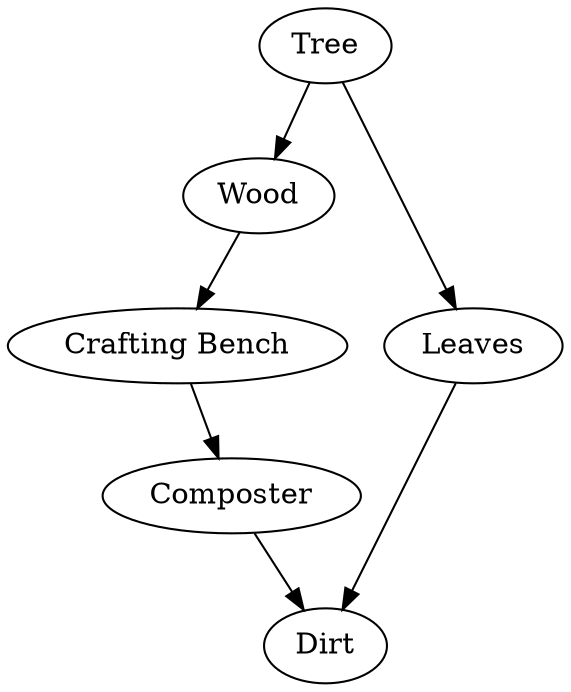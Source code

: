 // digraph Life {
//     Dog -> Canine;
//     Canine -> Mammal;
//     Mammal -> Vertibrate;
//     Vertibrate -> Animal;
//     Cat -> Feline;
//     Feline -> Mammal;
//     Equine -> Mammal;
//     Wolf -> Canine;
//     Lion -> Feline;
//     Insect -> Animal;
// }

digraph Dirt {

    Tree -> Wood
    Tree -> Leaves
    Wood -> "Crafting Bench"
    "Crafting Bench" -> Composter
    Composter -> Dirt
    "Leaves" -> Dirt

}

